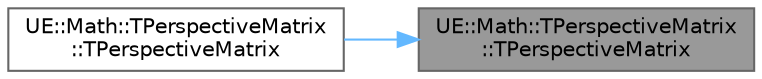 digraph "UE::Math::TPerspectiveMatrix::TPerspectiveMatrix"
{
 // INTERACTIVE_SVG=YES
 // LATEX_PDF_SIZE
  bgcolor="transparent";
  edge [fontname=Helvetica,fontsize=10,labelfontname=Helvetica,labelfontsize=10];
  node [fontname=Helvetica,fontsize=10,shape=box,height=0.2,width=0.4];
  rankdir="RL";
  Node1 [id="Node000001",label="UE::Math::TPerspectiveMatrix\l::TPerspectiveMatrix",height=0.2,width=0.4,color="gray40", fillcolor="grey60", style="filled", fontcolor="black",tooltip="Constructor."];
  Node1 -> Node2 [id="edge1_Node000001_Node000002",dir="back",color="steelblue1",style="solid",tooltip=" "];
  Node2 [id="Node000002",label="UE::Math::TPerspectiveMatrix\l::TPerspectiveMatrix",height=0.2,width=0.4,color="grey40", fillcolor="white", style="filled",URL="$d2/d3b/structUE_1_1Math_1_1TPerspectiveMatrix.html#ab8aa304c3358349d41c85f1488cbc064",tooltip=" "];
}
